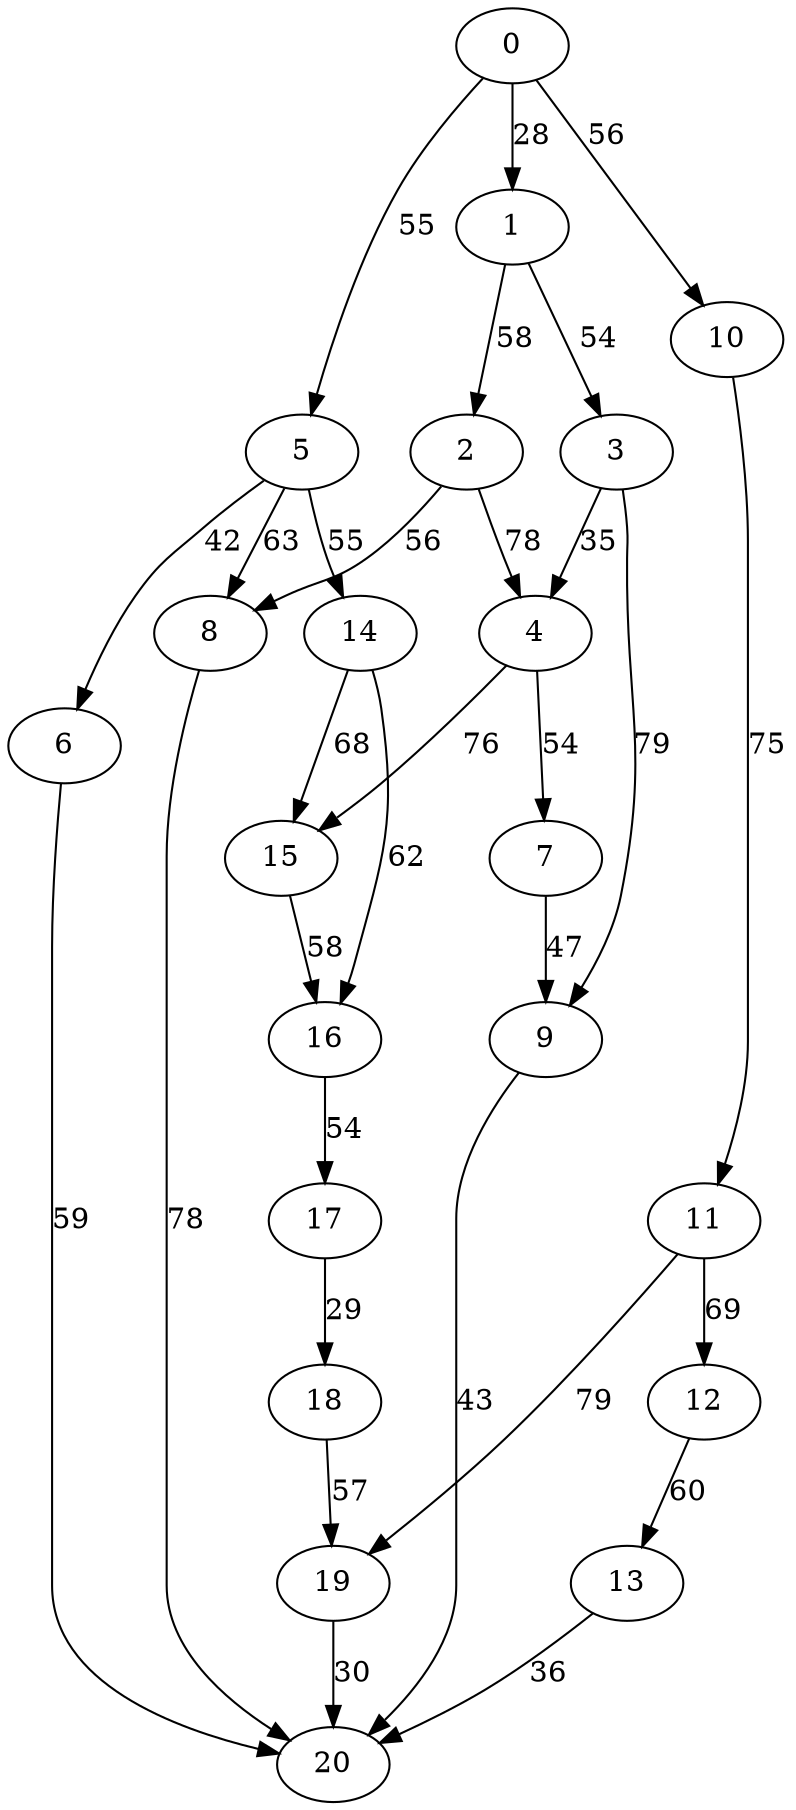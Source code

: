 digraph t20p3r5_16 {
0 -> 1 [ label = 28 ];
0 -> 5 [ label = 55 ];
0 -> 10 [ label = 56 ];
1 -> 2 [ label = 58 ];
1 -> 3 [ label = 54 ];
2 -> 4 [ label = 78 ];
2 -> 8 [ label = 56 ];
3 -> 4 [ label = 35 ];
3 -> 9 [ label = 79 ];
4 -> 7 [ label = 54 ];
4 -> 15 [ label = 76 ];
5 -> 6 [ label = 42 ];
5 -> 8 [ label = 63 ];
5 -> 14 [ label = 55 ];
6 -> 20 [ label = 59 ];
7 -> 9 [ label = 47 ];
8 -> 20 [ label = 78 ];
9 -> 20 [ label = 43 ];
10 -> 11 [ label = 75 ];
11 -> 12 [ label = 69 ];
11 -> 19 [ label = 79 ];
12 -> 13 [ label = 60 ];
13 -> 20 [ label = 36 ];
14 -> 15 [ label = 68 ];
14 -> 16 [ label = 62 ];
15 -> 16 [ label = 58 ];
16 -> 17 [ label = 54 ];
17 -> 18 [ label = 29 ];
18 -> 19 [ label = 57 ];
19 -> 20 [ label = 30 ];
 }

